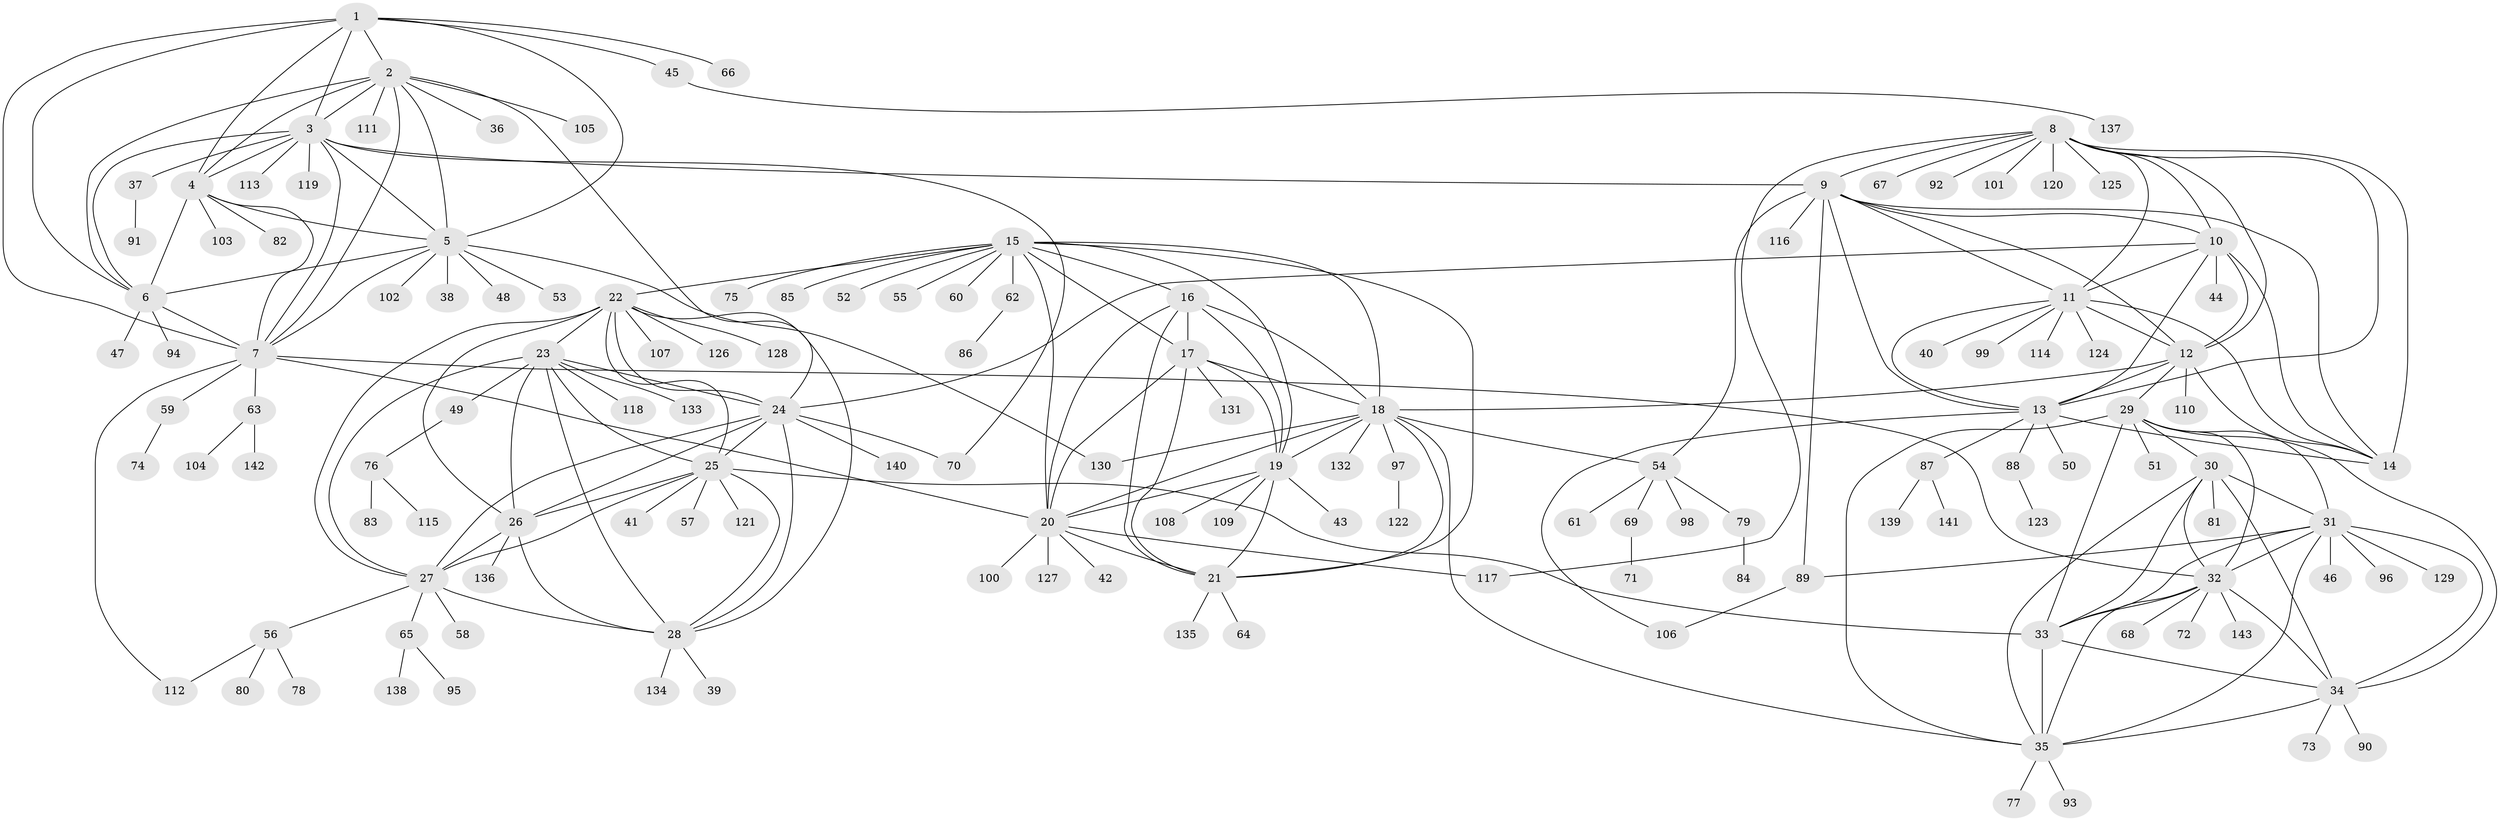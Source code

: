 // coarse degree distribution, {7: 0.02654867256637168, 8: 0.05309734513274336, 10: 0.017699115044247787, 9: 0.04424778761061947, 11: 0.017699115044247787, 13: 0.008849557522123894, 17: 0.008849557522123894, 6: 0.061946902654867256, 12: 0.017699115044247787, 1: 0.6194690265486725, 2: 0.10619469026548672, 3: 0.017699115044247787}
// Generated by graph-tools (version 1.1) at 2025/42/03/06/25 10:42:14]
// undirected, 143 vertices, 230 edges
graph export_dot {
graph [start="1"]
  node [color=gray90,style=filled];
  1;
  2;
  3;
  4;
  5;
  6;
  7;
  8;
  9;
  10;
  11;
  12;
  13;
  14;
  15;
  16;
  17;
  18;
  19;
  20;
  21;
  22;
  23;
  24;
  25;
  26;
  27;
  28;
  29;
  30;
  31;
  32;
  33;
  34;
  35;
  36;
  37;
  38;
  39;
  40;
  41;
  42;
  43;
  44;
  45;
  46;
  47;
  48;
  49;
  50;
  51;
  52;
  53;
  54;
  55;
  56;
  57;
  58;
  59;
  60;
  61;
  62;
  63;
  64;
  65;
  66;
  67;
  68;
  69;
  70;
  71;
  72;
  73;
  74;
  75;
  76;
  77;
  78;
  79;
  80;
  81;
  82;
  83;
  84;
  85;
  86;
  87;
  88;
  89;
  90;
  91;
  92;
  93;
  94;
  95;
  96;
  97;
  98;
  99;
  100;
  101;
  102;
  103;
  104;
  105;
  106;
  107;
  108;
  109;
  110;
  111;
  112;
  113;
  114;
  115;
  116;
  117;
  118;
  119;
  120;
  121;
  122;
  123;
  124;
  125;
  126;
  127;
  128;
  129;
  130;
  131;
  132;
  133;
  134;
  135;
  136;
  137;
  138;
  139;
  140;
  141;
  142;
  143;
  1 -- 2;
  1 -- 3;
  1 -- 4;
  1 -- 5;
  1 -- 6;
  1 -- 7;
  1 -- 45;
  1 -- 66;
  2 -- 3;
  2 -- 4;
  2 -- 5;
  2 -- 6;
  2 -- 7;
  2 -- 24;
  2 -- 36;
  2 -- 105;
  2 -- 111;
  3 -- 4;
  3 -- 5;
  3 -- 6;
  3 -- 7;
  3 -- 9;
  3 -- 37;
  3 -- 70;
  3 -- 113;
  3 -- 119;
  4 -- 5;
  4 -- 6;
  4 -- 7;
  4 -- 82;
  4 -- 103;
  5 -- 6;
  5 -- 7;
  5 -- 38;
  5 -- 48;
  5 -- 53;
  5 -- 102;
  5 -- 130;
  6 -- 7;
  6 -- 47;
  6 -- 94;
  7 -- 20;
  7 -- 32;
  7 -- 59;
  7 -- 63;
  7 -- 112;
  8 -- 9;
  8 -- 10;
  8 -- 11;
  8 -- 12;
  8 -- 13;
  8 -- 14;
  8 -- 67;
  8 -- 92;
  8 -- 101;
  8 -- 117;
  8 -- 120;
  8 -- 125;
  9 -- 10;
  9 -- 11;
  9 -- 12;
  9 -- 13;
  9 -- 14;
  9 -- 54;
  9 -- 89;
  9 -- 116;
  10 -- 11;
  10 -- 12;
  10 -- 13;
  10 -- 14;
  10 -- 24;
  10 -- 44;
  11 -- 12;
  11 -- 13;
  11 -- 14;
  11 -- 40;
  11 -- 99;
  11 -- 114;
  11 -- 124;
  12 -- 13;
  12 -- 14;
  12 -- 18;
  12 -- 29;
  12 -- 110;
  13 -- 14;
  13 -- 50;
  13 -- 87;
  13 -- 88;
  13 -- 106;
  15 -- 16;
  15 -- 17;
  15 -- 18;
  15 -- 19;
  15 -- 20;
  15 -- 21;
  15 -- 22;
  15 -- 52;
  15 -- 55;
  15 -- 60;
  15 -- 62;
  15 -- 75;
  15 -- 85;
  16 -- 17;
  16 -- 18;
  16 -- 19;
  16 -- 20;
  16 -- 21;
  17 -- 18;
  17 -- 19;
  17 -- 20;
  17 -- 21;
  17 -- 131;
  18 -- 19;
  18 -- 20;
  18 -- 21;
  18 -- 35;
  18 -- 54;
  18 -- 97;
  18 -- 130;
  18 -- 132;
  19 -- 20;
  19 -- 21;
  19 -- 43;
  19 -- 108;
  19 -- 109;
  20 -- 21;
  20 -- 42;
  20 -- 100;
  20 -- 117;
  20 -- 127;
  21 -- 64;
  21 -- 135;
  22 -- 23;
  22 -- 24;
  22 -- 25;
  22 -- 26;
  22 -- 27;
  22 -- 28;
  22 -- 107;
  22 -- 126;
  22 -- 128;
  23 -- 24;
  23 -- 25;
  23 -- 26;
  23 -- 27;
  23 -- 28;
  23 -- 49;
  23 -- 118;
  23 -- 133;
  24 -- 25;
  24 -- 26;
  24 -- 27;
  24 -- 28;
  24 -- 70;
  24 -- 140;
  25 -- 26;
  25 -- 27;
  25 -- 28;
  25 -- 33;
  25 -- 41;
  25 -- 57;
  25 -- 121;
  26 -- 27;
  26 -- 28;
  26 -- 136;
  27 -- 28;
  27 -- 56;
  27 -- 58;
  27 -- 65;
  28 -- 39;
  28 -- 134;
  29 -- 30;
  29 -- 31;
  29 -- 32;
  29 -- 33;
  29 -- 34;
  29 -- 35;
  29 -- 51;
  30 -- 31;
  30 -- 32;
  30 -- 33;
  30 -- 34;
  30 -- 35;
  30 -- 81;
  31 -- 32;
  31 -- 33;
  31 -- 34;
  31 -- 35;
  31 -- 46;
  31 -- 89;
  31 -- 96;
  31 -- 129;
  32 -- 33;
  32 -- 34;
  32 -- 35;
  32 -- 68;
  32 -- 72;
  32 -- 143;
  33 -- 34;
  33 -- 35;
  34 -- 35;
  34 -- 73;
  34 -- 90;
  35 -- 77;
  35 -- 93;
  37 -- 91;
  45 -- 137;
  49 -- 76;
  54 -- 61;
  54 -- 69;
  54 -- 79;
  54 -- 98;
  56 -- 78;
  56 -- 80;
  56 -- 112;
  59 -- 74;
  62 -- 86;
  63 -- 104;
  63 -- 142;
  65 -- 95;
  65 -- 138;
  69 -- 71;
  76 -- 83;
  76 -- 115;
  79 -- 84;
  87 -- 139;
  87 -- 141;
  88 -- 123;
  89 -- 106;
  97 -- 122;
}

